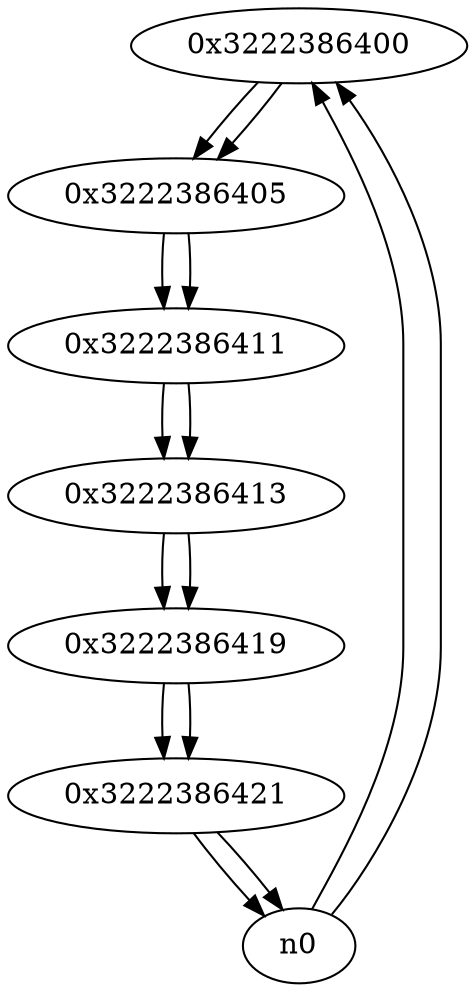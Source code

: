 digraph G{
/* nodes */
  n1 [label="0x3222386400"]
  n2 [label="0x3222386405"]
  n3 [label="0x3222386411"]
  n4 [label="0x3222386413"]
  n5 [label="0x3222386419"]
  n6 [label="0x3222386421"]
/* edges */
n1 -> n2;
n0 -> n1;
n0 -> n1;
n2 -> n3;
n1 -> n2;
n3 -> n4;
n2 -> n3;
n4 -> n5;
n3 -> n4;
n5 -> n6;
n4 -> n5;
n6 -> n0;
n6 -> n0;
n5 -> n6;
}
